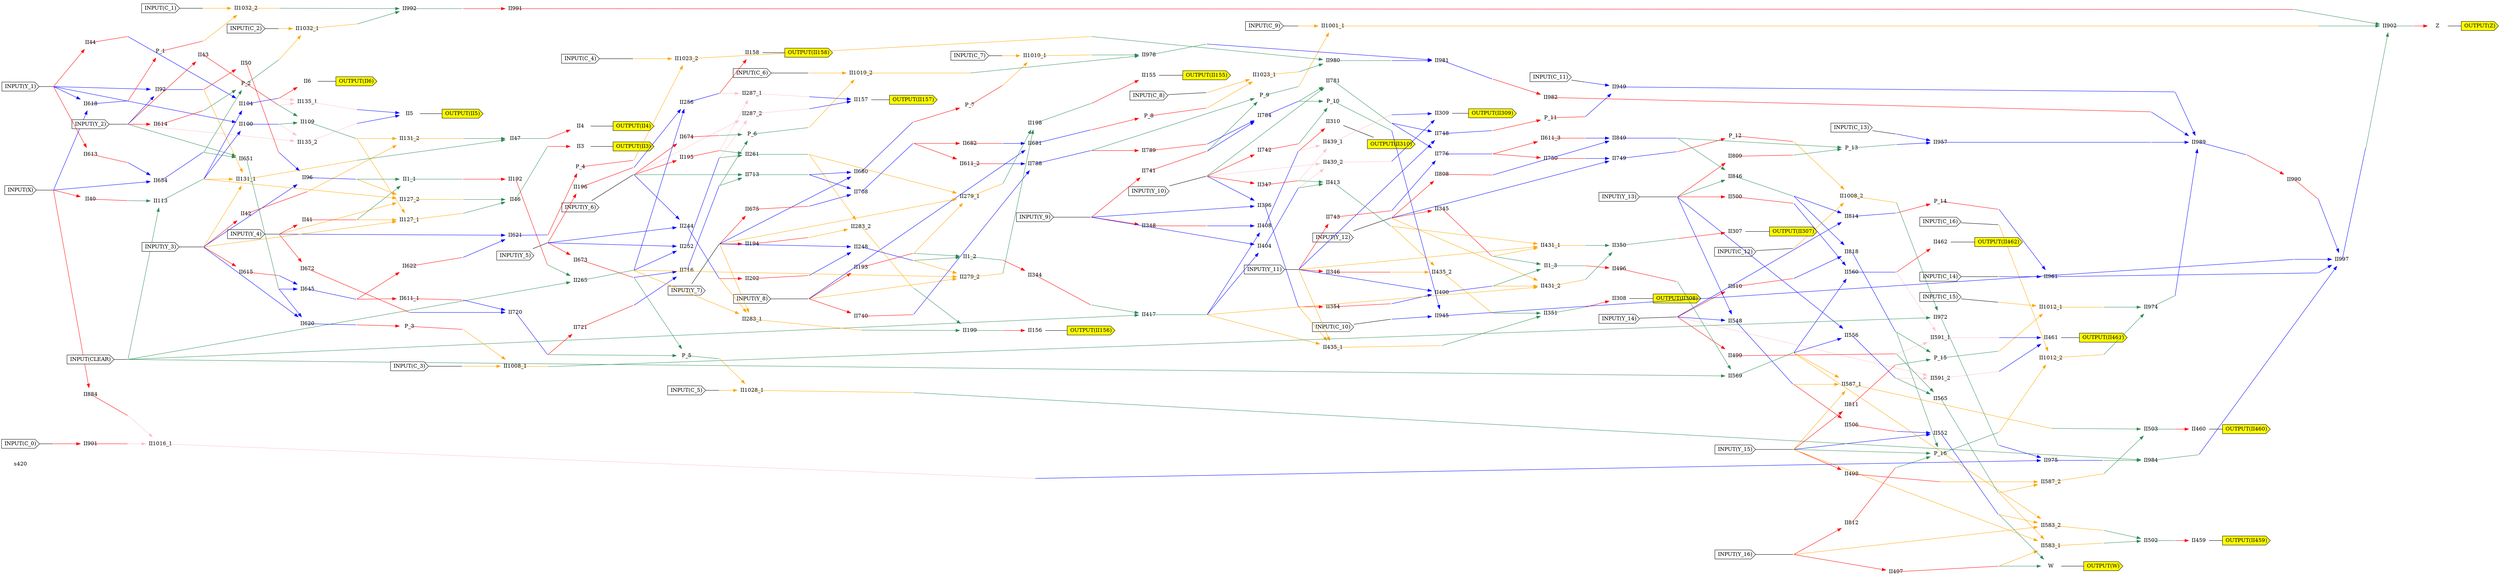 digraph a
{
	//35 Inputs
	//18 Outputs
	//196 Gates
	overlap = false;
	rankdir = LR;
	splines = false;
	"s420" [color = invis]
	X [label = "INPUT(X)" shape = cds style = filled fillcolor = white]
	OX [label = "", fixedsize="false", width=0, height=0, shape=none]
	X -> OX [arrowhead=none]
	CLEAR [label = "INPUT(CLEAR)" shape = cds style = filled fillcolor = white]
	OCLEAR [label = "", fixedsize="false", width=0, height=0, shape=none]
	CLEAR -> OCLEAR [arrowhead=none]
	C_16 [label = "INPUT(C_16)" shape = cds style = filled fillcolor = white]
	OC_16 [label = "", fixedsize="false", width=0, height=0, shape=none]
	C_16 -> OC_16 [arrowhead=none]
	C_15 [label = "INPUT(C_15)" shape = cds style = filled fillcolor = white]
	OC_15 [label = "", fixedsize="false", width=0, height=0, shape=none]
	C_15 -> OC_15 [arrowhead=none]
	C_14 [label = "INPUT(C_14)" shape = cds style = filled fillcolor = white]
	OC_14 [label = "", fixedsize="false", width=0, height=0, shape=none]
	C_14 -> OC_14 [arrowhead=none]
	C_13 [label = "INPUT(C_13)" shape = cds style = filled fillcolor = white]
	OC_13 [label = "", fixedsize="false", width=0, height=0, shape=none]
	C_13 -> OC_13 [arrowhead=none]
	C_12 [label = "INPUT(C_12)" shape = cds style = filled fillcolor = white]
	OC_12 [label = "", fixedsize="false", width=0, height=0, shape=none]
	C_12 -> OC_12 [arrowhead=none]
	C_11 [label = "INPUT(C_11)" shape = cds style = filled fillcolor = white]
	OC_11 [label = "", fixedsize="false", width=0, height=0, shape=none]
	C_11 -> OC_11 [arrowhead=none]
	C_10 [label = "INPUT(C_10)" shape = cds style = filled fillcolor = white]
	OC_10 [label = "", fixedsize="false", width=0, height=0, shape=none]
	C_10 -> OC_10 [arrowhead=none]
	C_9 [label = "INPUT(C_9)" shape = cds style = filled fillcolor = white]
	OC_9 [label = "", fixedsize="false", width=0, height=0, shape=none]
	C_9 -> OC_9 [arrowhead=none]
	C_8 [label = "INPUT(C_8)" shape = cds style = filled fillcolor = white]
	OC_8 [label = "", fixedsize="false", width=0, height=0, shape=none]
	C_8 -> OC_8 [arrowhead=none]
	C_7 [label = "INPUT(C_7)" shape = cds style = filled fillcolor = white]
	OC_7 [label = "", fixedsize="false", width=0, height=0, shape=none]
	C_7 -> OC_7 [arrowhead=none]
	C_6 [label = "INPUT(C_6)" shape = cds style = filled fillcolor = white]
	OC_6 [label = "", fixedsize="false", width=0, height=0, shape=none]
	C_6 -> OC_6 [arrowhead=none]
	C_5 [label = "INPUT(C_5)" shape = cds style = filled fillcolor = white]
	OC_5 [label = "", fixedsize="false", width=0, height=0, shape=none]
	C_5 -> OC_5 [arrowhead=none]
	C_4 [label = "INPUT(C_4)" shape = cds style = filled fillcolor = white]
	OC_4 [label = "", fixedsize="false", width=0, height=0, shape=none]
	C_4 -> OC_4 [arrowhead=none]
	C_3 [label = "INPUT(C_3)" shape = cds style = filled fillcolor = white]
	OC_3 [label = "", fixedsize="false", width=0, height=0, shape=none]
	C_3 -> OC_3 [arrowhead=none]
	C_2 [label = "INPUT(C_2)" shape = cds style = filled fillcolor = white]
	OC_2 [label = "", fixedsize="false", width=0, height=0, shape=none]
	C_2 -> OC_2 [arrowhead=none]
	C_1 [label = "INPUT(C_1)" shape = cds style = filled fillcolor = white]
	OC_1 [label = "", fixedsize="false", width=0, height=0, shape=none]
	C_1 -> OC_1 [arrowhead=none]
	C_0 [label = "INPUT(C_0)" shape = cds style = filled fillcolor = white]
	OC_0 [label = "", fixedsize="false", width=0, height=0, shape=none]
	C_0 -> OC_0 [arrowhead=none]
	Y_4 [label = "INPUT(Y_4)" shape = cds style = filled fillcolor = white]
	OY_4 [label = "", fixedsize="false", width=0, height=0, shape=none]
	Y_4 -> OY_4 [arrowhead=none]
	Y_3 [label = "INPUT(Y_3)" shape = cds style = filled fillcolor = white]
	OY_3 [label = "", fixedsize="false", width=0, height=0, shape=none]
	Y_3 -> OY_3 [arrowhead=none]
	Y_2 [label = "INPUT(Y_2)" shape = cds style = filled fillcolor = white]
	OY_2 [label = "", fixedsize="false", width=0, height=0, shape=none]
	Y_2 -> OY_2 [arrowhead=none]
	Y_1 [label = "INPUT(Y_1)" shape = cds style = filled fillcolor = white]
	OY_1 [label = "", fixedsize="false", width=0, height=0, shape=none]
	Y_1 -> OY_1 [arrowhead=none]
	Y_8 [label = "INPUT(Y_8)" shape = cds style = filled fillcolor = white]
	OY_8 [label = "", fixedsize="false", width=0, height=0, shape=none]
	Y_8 -> OY_8 [arrowhead=none]
	Y_7 [label = "INPUT(Y_7)" shape = cds style = filled fillcolor = white]
	OY_7 [label = "", fixedsize="false", width=0, height=0, shape=none]
	Y_7 -> OY_7 [arrowhead=none]
	Y_6 [label = "INPUT(Y_6)" shape = cds style = filled fillcolor = white]
	OY_6 [label = "", fixedsize="false", width=0, height=0, shape=none]
	Y_6 -> OY_6 [arrowhead=none]
	Y_5 [label = "INPUT(Y_5)" shape = cds style = filled fillcolor = white]
	OY_5 [label = "", fixedsize="false", width=0, height=0, shape=none]
	Y_5 -> OY_5 [arrowhead=none]
	Y_12 [label = "INPUT(Y_12)" shape = cds style = filled fillcolor = white]
	OY_12 [label = "", fixedsize="false", width=0, height=0, shape=none]
	Y_12 -> OY_12 [arrowhead=none]
	Y_11 [label = "INPUT(Y_11)" shape = cds style = filled fillcolor = white]
	OY_11 [label = "", fixedsize="false", width=0, height=0, shape=none]
	Y_11 -> OY_11 [arrowhead=none]
	Y_10 [label = "INPUT(Y_10)" shape = cds style = filled fillcolor = white]
	OY_10 [label = "", fixedsize="false", width=0, height=0, shape=none]
	Y_10 -> OY_10 [arrowhead=none]
	Y_9 [label = "INPUT(Y_9)" shape = cds style = filled fillcolor = white]
	OY_9 [label = "", fixedsize="false", width=0, height=0, shape=none]
	Y_9 -> OY_9 [arrowhead=none]
	Y_16 [label = "INPUT(Y_16)" shape = cds style = filled fillcolor = white]
	OY_16 [label = "", fixedsize="false", width=0, height=0, shape=none]
	Y_16 -> OY_16 [arrowhead=none]
	Y_15 [label = "INPUT(Y_15)" shape = cds style = filled fillcolor = white]
	OY_15 [label = "", fixedsize="false", width=0, height=0, shape=none]
	Y_15 -> OY_15 [arrowhead=none]
	Y_14 [label = "INPUT(Y_14)" shape = cds style = filled fillcolor = white]
	OY_14 [label = "", fixedsize="false", width=0, height=0, shape=none]
	Y_14 -> OY_14 [arrowhead=none]
	Y_13 [label = "INPUT(Y_13)" shape = cds style = filled fillcolor = white]
	OY_13 [label = "", fixedsize="false", width=0, height=0, shape=none]
	Y_13 -> OY_13 [arrowhead=none]
	OII6 [label = "OUTPUT(II6)" shape = cds style = filled fillcolor = yellow]
	OII3 [label = "OUTPUT(II3)" shape = cds style = filled fillcolor = yellow]
	OII4 [label = "OUTPUT(II4)" shape = cds style = filled fillcolor = yellow]
	OII158 [label = "OUTPUT(II158)" shape = cds style = filled fillcolor = yellow]
	OII155 [label = "OUTPUT(II155)" shape = cds style = filled fillcolor = yellow]
	OII156 [label = "OUTPUT(II156)" shape = cds style = filled fillcolor = yellow]
	OII310 [label = "OUTPUT(II310)" shape = cds style = filled fillcolor = yellow]
	OII307 [label = "OUTPUT(II307)" shape = cds style = filled fillcolor = yellow]
	OII308 [label = "OUTPUT(II308)" shape = cds style = filled fillcolor = yellow]
	OII462 [label = "OUTPUT(II462)" shape = cds style = filled fillcolor = yellow]
	OII459 [label = "OUTPUT(II459)" shape = cds style = filled fillcolor = yellow]
	OII460 [label = "OUTPUT(II460)" shape = cds style = filled fillcolor = yellow]
	OZ [label = "OUTPUT(Z)" shape = cds style = filled fillcolor = yellow]
	OII5 [label = "OUTPUT(II5)" shape = cds style = filled fillcolor = yellow]
	OII157 [label = "OUTPUT(II157)" shape = cds style = filled fillcolor = yellow]
	OII309 [label = "OUTPUT(II309)" shape = cds style = filled fillcolor = yellow]
	OII461 [label = "OUTPUT(II461)" shape = cds style = filled fillcolor = yellow]
	OW [label = "OUTPUT(W)" shape = cds style = filled fillcolor = yellow]
	II6 [label = "II6" shape = none fillcolor = red image="NOT.png"];
	II6 -> OII6 [arrowhead=none color = black]
	OII104 -> II6 [color = red];
	II50 [label = "II50" shape = none fillcolor = red image="NOT.png"];
	OII50 [label = "", fixedsize="false", width=0, height=0, shape=none]
	II50 -> OII50 [arrowhead=none color = red tailclip=false]
	OII92 -> II50 [color = red];
	II40 [label = "II40" shape = none fillcolor = red image="NOT.png"];
	OII40 [label = "", fixedsize="false", width=0, height=0, shape=none]
	II40 -> OII40 [arrowhead=none color = red tailclip=false]
	OX -> II40 [color = red];
	II41 [label = "II41" shape = none fillcolor = red image="NOT.png"];
	OII41 [label = "", fixedsize="false", width=0, height=0, shape=none]
	II41 -> OII41 [arrowhead=none color = red tailclip=false]
	OY_4 -> II41 [color = red];
	II42 [label = "II42" shape = none fillcolor = red image="NOT.png"];
	OII42 [label = "", fixedsize="false", width=0, height=0, shape=none]
	II42 -> OII42 [arrowhead=none color = red tailclip=false]
	OY_3 -> II42 [color = red];
	II43 [label = "II43" shape = none fillcolor = red image="NOT.png"];
	OII43 [label = "", fixedsize="false", width=0, height=0, shape=none]
	II43 -> OII43 [arrowhead=none color = red tailclip=false]
	OY_2 -> II43 [color = red];
	II44 [label = "II44" shape = none fillcolor = red image="NOT.png"];
	OII44 [label = "", fixedsize="false", width=0, height=0, shape=none]
	II44 -> OII44 [arrowhead=none color = red tailclip=false]
	OY_1 -> II44 [color = red];
	II3 [label = "II3" shape = none fillcolor = red image="NOT.png"];
	II3 -> OII3 [arrowhead=none color = black]
	OII46 -> II3 [color = red];
	II4 [label = "II4" shape = none fillcolor = red image="NOT.png"];
	II4 -> OII4 [arrowhead=none color = black]
	OII47 -> II4 [color = red];
	II158 [label = "II158" shape = none fillcolor = red image="NOT.png"];
	II158 -> OII158 [arrowhead=none color = black]
	OII256 -> II158 [color = red];
	II202 [label = "II202" shape = none fillcolor = red image="NOT.png"];
	OII202 [label = "", fixedsize="false", width=0, height=0, shape=none]
	II202 -> OII202 [arrowhead=none color = red tailclip=false]
	OII244 -> II202 [color = red];
	II192 [label = "II192" shape = none fillcolor = red image="NOT.png"];
	OII192 [label = "", fixedsize="false", width=0, height=0, shape=none]
	II192 -> OII192 [arrowhead=none color = red tailclip=false]
	OII1_1 -> II192 [color = red];
	II193 [label = "II193" shape = none fillcolor = red image="NOT.png"];
	OII193 [label = "", fixedsize="false", width=0, height=0, shape=none]
	II193 -> OII193 [arrowhead=none color = red tailclip=false]
	OY_8 -> II193 [color = red];
	II194 [label = "II194" shape = none fillcolor = red image="NOT.png"];
	OII194 [label = "", fixedsize="false", width=0, height=0, shape=none]
	II194 -> OII194 [arrowhead=none color = red tailclip=false]
	OY_7 -> II194 [color = red];
	II195 [label = "II195" shape = none fillcolor = red image="NOT.png"];
	OII195 [label = "", fixedsize="false", width=0, height=0, shape=none]
	II195 -> OII195 [arrowhead=none color = red tailclip=false]
	OY_6 -> II195 [color = red];
	II196 [label = "II196" shape = none fillcolor = red image="NOT.png"];
	OII196 [label = "", fixedsize="false", width=0, height=0, shape=none]
	II196 -> OII196 [arrowhead=none color = red tailclip=false]
	OY_5 -> II196 [color = red];
	II155 [label = "II155" shape = none fillcolor = red image="NOT.png"];
	II155 -> OII155 [arrowhead=none color = black]
	OII198 -> II155 [color = red];
	II156 [label = "II156" shape = none fillcolor = red image="NOT.png"];
	II156 -> OII156 [arrowhead=none color = black]
	OII199 -> II156 [color = red];
	II310 [label = "II310" shape = none fillcolor = red image="NOT.png"];
	II310 -> OII310 [arrowhead=none color = black]
	OII408 -> II310 [color = red];
	II354 [label = "II354" shape = none fillcolor = red image="NOT.png"];
	OII354 [label = "", fixedsize="false", width=0, height=0, shape=none]
	II354 -> OII354 [arrowhead=none color = red tailclip=false]
	OII396 -> II354 [color = red];
	II344 [label = "II344" shape = none fillcolor = red image="NOT.png"];
	OII344 [label = "", fixedsize="false", width=0, height=0, shape=none]
	II344 -> OII344 [arrowhead=none color = red tailclip=false]
	OII1_2 -> II344 [color = red];
	II345 [label = "II345" shape = none fillcolor = red image="NOT.png"];
	OII345 [label = "", fixedsize="false", width=0, height=0, shape=none]
	II345 -> OII345 [arrowhead=none color = red tailclip=false]
	OY_12 -> II345 [color = red];
	II346 [label = "II346" shape = none fillcolor = red image="NOT.png"];
	OII346 [label = "", fixedsize="false", width=0, height=0, shape=none]
	II346 -> OII346 [arrowhead=none color = red tailclip=false]
	OY_11 -> II346 [color = red];
	II347 [label = "II347" shape = none fillcolor = red image="NOT.png"];
	OII347 [label = "", fixedsize="false", width=0, height=0, shape=none]
	II347 -> OII347 [arrowhead=none color = red tailclip=false]
	OY_10 -> II347 [color = red];
	II348 [label = "II348" shape = none fillcolor = red image="NOT.png"];
	OII348 [label = "", fixedsize="false", width=0, height=0, shape=none]
	II348 -> OII348 [arrowhead=none color = red tailclip=false]
	OY_9 -> II348 [color = red];
	II307 [label = "II307" shape = none fillcolor = red image="NOT.png"];
	II307 -> OII307 [arrowhead=none color = black]
	OII350 -> II307 [color = red];
	II308 [label = "II308" shape = none fillcolor = red image="NOT.png"];
	II308 -> OII308 [arrowhead=none color = black]
	OII351 -> II308 [color = red];
	II462 [label = "II462" shape = none fillcolor = red image="NOT.png"];
	II462 -> OII462 [arrowhead=none color = black]
	OII560 -> II462 [color = red];
	II506 [label = "II506" shape = none fillcolor = red image="NOT.png"];
	OII506 [label = "", fixedsize="false", width=0, height=0, shape=none]
	II506 -> OII506 [arrowhead=none color = red tailclip=false]
	OII548 -> II506 [color = red];
	II496 [label = "II496" shape = none fillcolor = red image="NOT.png"];
	OII496 [label = "", fixedsize="false", width=0, height=0, shape=none]
	II496 -> OII496 [arrowhead=none color = red tailclip=false]
	OII1_3 -> II496 [color = red];
	II497 [label = "II497" shape = none fillcolor = red image="NOT.png"];
	OII497 [label = "", fixedsize="false", width=0, height=0, shape=none]
	II497 -> OII497 [arrowhead=none color = red tailclip=false]
	OY_16 -> II497 [color = red];
	II498 [label = "II498" shape = none fillcolor = red image="NOT.png"];
	OII498 [label = "", fixedsize="false", width=0, height=0, shape=none]
	II498 -> OII498 [arrowhead=none color = red tailclip=false]
	OY_15 -> II498 [color = red];
	II499 [label = "II499" shape = none fillcolor = red image="NOT.png"];
	OII499 [label = "", fixedsize="false", width=0, height=0, shape=none]
	II499 -> OII499 [arrowhead=none color = red tailclip=false]
	OY_14 -> II499 [color = red];
	II500 [label = "II500" shape = none fillcolor = red image="NOT.png"];
	OII500 [label = "", fixedsize="false", width=0, height=0, shape=none]
	II500 -> OII500 [arrowhead=none color = red tailclip=false]
	OY_13 -> II500 [color = red];
	II459 [label = "II459" shape = none fillcolor = red image="NOT.png"];
	II459 -> OII459 [arrowhead=none color = black]
	OII502 -> II459 [color = red];
	II460 [label = "II460" shape = none fillcolor = red image="NOT.png"];
	II460 -> OII460 [arrowhead=none color = black]
	OII503 -> II460 [color = red];
	II611_1 [label = "II611_1" shape = none fillcolor = red image="NOT.png"];
	OII611_1 [label = "", fixedsize="false", width=0, height=0, shape=none]
	II611_1 -> OII611_1 [arrowhead=none color = red tailclip=false]
	OII645 -> II611_1 [color = red];
	II622 [label = "II622" shape = none fillcolor = red image="NOT.png"];
	OII622 [label = "", fixedsize="false", width=0, height=0, shape=none]
	II622 -> OII622 [arrowhead=none color = red tailclip=false]
	OII645 -> II622 [color = red];
	II613 [label = "II613" shape = none fillcolor = red image="NOT.png"];
	OII613 [label = "", fixedsize="false", width=0, height=0, shape=none]
	II613 -> OII613 [arrowhead=none color = red tailclip=false]
	OY_1 -> II613 [color = red];
	II614 [label = "II614" shape = none fillcolor = red image="NOT.png"];
	OII614 [label = "", fixedsize="false", width=0, height=0, shape=none]
	II614 -> OII614 [arrowhead=none color = red tailclip=false]
	OY_2 -> II614 [color = red];
	II615 [label = "II615" shape = none fillcolor = red image="NOT.png"];
	OII615 [label = "", fixedsize="false", width=0, height=0, shape=none]
	II615 -> OII615 [arrowhead=none color = red tailclip=false]
	OY_3 -> II615 [color = red];
	P_1 [label = "P_1" shape = none fillcolor = red image="NOT.png"];
	OP_1 [label = "", fixedsize="false", width=0, height=0, shape=none]
	P_1 -> OP_1 [arrowhead=none color = red tailclip=false]
	OII618 -> P_1 [color = red];
	P_3 [label = "P_3" shape = none fillcolor = red image="NOT.png"];
	OP_3 [label = "", fixedsize="false", width=0, height=0, shape=none]
	P_3 -> OP_3 [arrowhead=none color = red tailclip=false]
	OII620 -> P_3 [color = red];
	P_4 [label = "P_4" shape = none fillcolor = red image="NOT.png"];
	OP_4 [label = "", fixedsize="false", width=0, height=0, shape=none]
	P_4 -> OP_4 [arrowhead=none color = red tailclip=false]
	OII621 -> P_4 [color = red];
	II611_2 [label = "II611_2" shape = none fillcolor = red image="NOT.png"];
	OII611_2 [label = "", fixedsize="false", width=0, height=0, shape=none]
	II611_2 -> OII611_2 [arrowhead=none color = red tailclip=false]
	OII708 -> II611_2 [color = red];
	II682 [label = "II682" shape = none fillcolor = red image="NOT.png"];
	OII682 [label = "", fixedsize="false", width=0, height=0, shape=none]
	II682 -> OII682 [arrowhead=none color = red tailclip=false]
	OII708 -> II682 [color = red];
	II672 [label = "II672" shape = none fillcolor = red image="NOT.png"];
	OII672 [label = "", fixedsize="false", width=0, height=0, shape=none]
	II672 -> OII672 [arrowhead=none color = red tailclip=false]
	OY_4 -> II672 [color = red];
	II673 [label = "II673" shape = none fillcolor = red image="NOT.png"];
	OII673 [label = "", fixedsize="false", width=0, height=0, shape=none]
	II673 -> OII673 [arrowhead=none color = red tailclip=false]
	OY_5 -> II673 [color = red];
	II674 [label = "II674" shape = none fillcolor = red image="NOT.png"];
	OII674 [label = "", fixedsize="false", width=0, height=0, shape=none]
	II674 -> OII674 [arrowhead=none color = red tailclip=false]
	OY_6 -> II674 [color = red];
	II675 [label = "II675" shape = none fillcolor = red image="NOT.png"];
	OII675 [label = "", fixedsize="false", width=0, height=0, shape=none]
	II675 -> OII675 [arrowhead=none color = red tailclip=false]
	OY_7 -> II675 [color = red];
	P_7 [label = "P_7" shape = none fillcolor = red image="NOT.png"];
	OP_7 [label = "", fixedsize="false", width=0, height=0, shape=none]
	P_7 -> OP_7 [arrowhead=none color = red tailclip=false]
	OII680 -> P_7 [color = red];
	P_8 [label = "P_8" shape = none fillcolor = red image="NOT.png"];
	OP_8 [label = "", fixedsize="false", width=0, height=0, shape=none]
	P_8 -> OP_8 [arrowhead=none color = red tailclip=false]
	OII681 -> P_8 [color = red];
	II721 [label = "II721" shape = none fillcolor = red image="NOT.png"];
	OII721 [label = "", fixedsize="false", width=0, height=0, shape=none]
	II721 -> OII721 [arrowhead=none color = red tailclip=false]
	OII720 -> II721 [color = red];
	II611_3 [label = "II611_3" shape = none fillcolor = red image="NOT.png"];
	OII611_3 [label = "", fixedsize="false", width=0, height=0, shape=none]
	II611_3 -> OII611_3 [arrowhead=none color = red tailclip=false]
	OII776 -> II611_3 [color = red];
	II750 [label = "II750" shape = none fillcolor = red image="NOT.png"];
	OII750 [label = "", fixedsize="false", width=0, height=0, shape=none]
	II750 -> OII750 [arrowhead=none color = red tailclip=false]
	OII776 -> II750 [color = red];
	II740 [label = "II740" shape = none fillcolor = red image="NOT.png"];
	OII740 [label = "", fixedsize="false", width=0, height=0, shape=none]
	II740 -> OII740 [arrowhead=none color = red tailclip=false]
	OY_8 -> II740 [color = red];
	II741 [label = "II741" shape = none fillcolor = red image="NOT.png"];
	OII741 [label = "", fixedsize="false", width=0, height=0, shape=none]
	II741 -> OII741 [arrowhead=none color = red tailclip=false]
	OY_9 -> II741 [color = red];
	II742 [label = "II742" shape = none fillcolor = red image="NOT.png"];
	OII742 [label = "", fixedsize="false", width=0, height=0, shape=none]
	II742 -> OII742 [arrowhead=none color = red tailclip=false]
	OY_10 -> II742 [color = red];
	II743 [label = "II743" shape = none fillcolor = red image="NOT.png"];
	OII743 [label = "", fixedsize="false", width=0, height=0, shape=none]
	II743 -> OII743 [arrowhead=none color = red tailclip=false]
	OY_11 -> II743 [color = red];
	P_11 [label = "P_11" shape = none fillcolor = red image="NOT.png"];
	OP_11 [label = "", fixedsize="false", width=0, height=0, shape=none]
	P_11 -> OP_11 [arrowhead=none color = red tailclip=false]
	OII748 -> P_11 [color = red];
	P_12 [label = "P_12" shape = none fillcolor = red image="NOT.png"];
	OP_12 [label = "", fixedsize="false", width=0, height=0, shape=none]
	P_12 -> OP_12 [arrowhead=none color = red tailclip=false]
	OII749 -> P_12 [color = red];
	II789 [label = "II789" shape = none fillcolor = red image="NOT.png"];
	OII789 [label = "", fixedsize="false", width=0, height=0, shape=none]
	II789 -> OII789 [arrowhead=none color = red tailclip=false]
	OII788 -> II789 [color = red];
	II808 [label = "II808" shape = none fillcolor = red image="NOT.png"];
	OII808 [label = "", fixedsize="false", width=0, height=0, shape=none]
	II808 -> OII808 [arrowhead=none color = red tailclip=false]
	OY_12 -> II808 [color = red];
	II809 [label = "II809" shape = none fillcolor = red image="NOT.png"];
	OII809 [label = "", fixedsize="false", width=0, height=0, shape=none]
	II809 -> OII809 [arrowhead=none color = red tailclip=false]
	OY_13 -> II809 [color = red];
	II810 [label = "II810" shape = none fillcolor = red image="NOT.png"];
	OII810 [label = "", fixedsize="false", width=0, height=0, shape=none]
	II810 -> OII810 [arrowhead=none color = red tailclip=false]
	OY_14 -> II810 [color = red];
	II811 [label = "II811" shape = none fillcolor = red image="NOT.png"];
	OII811 [label = "", fixedsize="false", width=0, height=0, shape=none]
	II811 -> OII811 [arrowhead=none color = red tailclip=false]
	OY_15 -> II811 [color = red];
	II812 [label = "II812" shape = none fillcolor = red image="NOT.png"];
	OII812 [label = "", fixedsize="false", width=0, height=0, shape=none]
	II812 -> OII812 [arrowhead=none color = red tailclip=false]
	OY_16 -> II812 [color = red];
	P_14 [label = "P_14" shape = none fillcolor = red image="NOT.png"];
	OP_14 [label = "", fixedsize="false", width=0, height=0, shape=none]
	P_14 -> OP_14 [arrowhead=none color = red tailclip=false]
	OII814 -> P_14 [color = red];
	II884 [label = "II884" shape = none fillcolor = red image="NOT.png"];
	OII884 [label = "", fixedsize="false", width=0, height=0, shape=none]
	II884 -> OII884 [arrowhead=none color = red tailclip=false]
	OX -> II884 [color = red];
	II901 [label = "II901" shape = none fillcolor = red image="NOT.png"];
	OII901 [label = "", fixedsize="false", width=0, height=0, shape=none]
	II901 -> OII901 [arrowhead=none color = red tailclip=false]
	OC_0 -> II901 [color = red];
	Z [label = "Z" shape = none fillcolor = red image="NOT.png"];
	Z -> OZ [arrowhead=none color = black]
	OII902 -> Z [color = red];
	II982 [label = "II982" shape = none fillcolor = red image="NOT.png"];
	OII982 [label = "", fixedsize="false", width=0, height=0, shape=none]
	II982 -> OII982 [arrowhead=none color = red tailclip=false]
	OII981 -> II982 [color = red];
	II990 [label = "II990" shape = none fillcolor = red image="NOT.png"];
	OII990 [label = "", fixedsize="false", width=0, height=0, shape=none]
	II990 -> OII990 [arrowhead=none color = red tailclip=false]
	OII989 -> II990 [color = red];
	II991 [label = "II991" shape = none fillcolor = red image="NOT.png"];
	OII991 [label = "", fixedsize="false", width=0, height=0, shape=none]
	II991 -> OII991 [arrowhead=none color = red tailclip=false]
	OII992 -> II991 [color = red];
	II127_1 [label = "II127_1" shape = none fillcolor = orange image="AND.png"];
	OII127_1 [label = "", fixedsize="false", width=0, height=0, shape=none]
	II127_1 -> OII127_1 [arrowhead=none color = orange tailclip=false]
	OII41 -> II127_1 [color = orange];
	OY_3 -> II127_1 [color = orange];
	OII109 -> II127_1 [color = orange];
	II127_2 [label = "II127_2" shape = none fillcolor = orange image="AND.png"];
	OII127_2 [label = "", fixedsize="false", width=0, height=0, shape=none]
	II127_2 -> OII127_2 [arrowhead=none color = orange tailclip=false]
	OII96 -> II127_2 [color = orange];
	OII113 -> II127_2 [color = orange];
	OY_4 -> II127_2 [color = orange];
	II131_1 [label = "II131_1" shape = none fillcolor = orange image="AND.png"];
	OII131_1 [label = "", fixedsize="false", width=0, height=0, shape=none]
	II131_1 -> OII131_1 [arrowhead=none color = orange tailclip=false]
	OII113 -> II131_1 [color = orange];
	OII92 -> II131_1 [color = orange];
	OY_3 -> II131_1 [color = orange];
	II131_2 [label = "II131_2" shape = none fillcolor = orange image="AND.png"];
	OII131_2 [label = "", fixedsize="false", width=0, height=0, shape=none]
	II131_2 -> OII131_2 [arrowhead=none color = orange tailclip=false]
	OII42 -> II131_2 [color = orange];
	OII109 -> II131_2 [color = orange];
	II279_1 [label = "II279_1" shape = none fillcolor = orange image="AND.png"];
	OII279_1 [label = "", fixedsize="false", width=0, height=0, shape=none]
	II279_1 -> OII279_1 [arrowhead=none color = orange tailclip=false]
	OII193 -> II279_1 [color = orange];
	OY_7 -> II279_1 [color = orange];
	OII261 -> II279_1 [color = orange];
	II279_2 [label = "II279_2" shape = none fillcolor = orange image="AND.png"];
	OII279_2 [label = "", fixedsize="false", width=0, height=0, shape=none]
	II279_2 -> OII279_2 [arrowhead=none color = orange tailclip=false]
	OII248 -> II279_2 [color = orange];
	OII265 -> II279_2 [color = orange];
	OY_8 -> II279_2 [color = orange];
	II283_1 [label = "II283_1" shape = none fillcolor = orange image="AND.png"];
	OII283_1 [label = "", fixedsize="false", width=0, height=0, shape=none]
	II283_1 -> OII283_1 [arrowhead=none color = orange tailclip=false]
	OII265 -> II283_1 [color = orange];
	OII244 -> II283_1 [color = orange];
	OY_7 -> II283_1 [color = orange];
	II283_2 [label = "II283_2" shape = none fillcolor = orange image="AND.png"];
	OII283_2 [label = "", fixedsize="false", width=0, height=0, shape=none]
	II283_2 -> OII283_2 [arrowhead=none color = orange tailclip=false]
	OII194 -> II283_2 [color = orange];
	OII261 -> II283_2 [color = orange];
	II431_1 [label = "II431_1" shape = none fillcolor = orange image="AND.png"];
	OII431_1 [label = "", fixedsize="false", width=0, height=0, shape=none]
	II431_1 -> OII431_1 [arrowhead=none color = orange tailclip=false]
	OII345 -> II431_1 [color = orange];
	OY_11 -> II431_1 [color = orange];
	OII413 -> II431_1 [color = orange];
	II431_2 [label = "II431_2" shape = none fillcolor = orange image="AND.png"];
	OII431_2 [label = "", fixedsize="false", width=0, height=0, shape=none]
	II431_2 -> OII431_2 [arrowhead=none color = orange tailclip=false]
	OII400 -> II431_2 [color = orange];
	OII417 -> II431_2 [color = orange];
	OY_12 -> II431_2 [color = orange];
	II435_1 [label = "II435_1" shape = none fillcolor = orange image="AND.png"];
	OII435_1 [label = "", fixedsize="false", width=0, height=0, shape=none]
	II435_1 -> OII435_1 [arrowhead=none color = orange tailclip=false]
	OII417 -> II435_1 [color = orange];
	OII396 -> II435_1 [color = orange];
	OY_11 -> II435_1 [color = orange];
	II435_2 [label = "II435_2" shape = none fillcolor = orange image="AND.png"];
	OII435_2 [label = "", fixedsize="false", width=0, height=0, shape=none]
	II435_2 -> OII435_2 [arrowhead=none color = orange tailclip=false]
	OII346 -> II435_2 [color = orange];
	OII413 -> II435_2 [color = orange];
	II583_1 [label = "II583_1" shape = none fillcolor = orange image="AND.png"];
	OII583_1 [label = "", fixedsize="false", width=0, height=0, shape=none]
	II583_1 -> OII583_1 [arrowhead=none color = orange tailclip=false]
	OII497 -> II583_1 [color = orange];
	OY_15 -> II583_1 [color = orange];
	OII565 -> II583_1 [color = orange];
	II583_2 [label = "II583_2" shape = none fillcolor = orange image="AND.png"];
	OII583_2 [label = "", fixedsize="false", width=0, height=0, shape=none]
	II583_2 -> OII583_2 [arrowhead=none color = orange tailclip=false]
	OII552 -> II583_2 [color = orange];
	OII569 -> II583_2 [color = orange];
	OY_16 -> II583_2 [color = orange];
	II587_1 [label = "II587_1" shape = none fillcolor = orange image="AND.png"];
	OII587_1 [label = "", fixedsize="false", width=0, height=0, shape=none]
	II587_1 -> OII587_1 [arrowhead=none color = orange tailclip=false]
	OII569 -> II587_1 [color = orange];
	OII548 -> II587_1 [color = orange];
	OY_15 -> II587_1 [color = orange];
	II587_2 [label = "II587_2" shape = none fillcolor = orange image="AND.png"];
	OII587_2 [label = "", fixedsize="false", width=0, height=0, shape=none]
	II587_2 -> OII587_2 [arrowhead=none color = orange tailclip=false]
	OII498 -> II587_2 [color = orange];
	OII565 -> II587_2 [color = orange];
	II1001_1 [label = "II1001_1" shape = none fillcolor = orange image="AND.png"];
	OII1001_1 [label = "", fixedsize="false", width=0, height=0, shape=none]
	II1001_1 -> OII1001_1 [arrowhead=none color = orange tailclip=false]
	OP_9 -> II1001_1 [color = orange];
	OC_9 -> II1001_1 [color = orange];
	II1008_1 [label = "II1008_1" shape = none fillcolor = orange image="AND.png"];
	OII1008_1 [label = "", fixedsize="false", width=0, height=0, shape=none]
	II1008_1 -> OII1008_1 [arrowhead=none color = orange tailclip=false]
	OP_3 -> II1008_1 [color = orange];
	OC_3 -> II1008_1 [color = orange];
	II1008_2 [label = "II1008_2" shape = none fillcolor = orange image="AND.png"];
	OII1008_2 [label = "", fixedsize="false", width=0, height=0, shape=none]
	II1008_2 -> OII1008_2 [arrowhead=none color = orange tailclip=false]
	OP_12 -> II1008_2 [color = orange];
	OC_12 -> II1008_2 [color = orange];
	II1012_1 [label = "II1012_1" shape = none fillcolor = orange image="AND.png"];
	OII1012_1 [label = "", fixedsize="false", width=0, height=0, shape=none]
	II1012_1 -> OII1012_1 [arrowhead=none color = orange tailclip=false]
	OP_15 -> II1012_1 [color = orange];
	OC_15 -> II1012_1 [color = orange];
	II1012_2 [label = "II1012_2" shape = none fillcolor = orange image="AND.png"];
	OII1012_2 [label = "", fixedsize="false", width=0, height=0, shape=none]
	II1012_2 -> OII1012_2 [arrowhead=none color = orange tailclip=false]
	OP_16 -> II1012_2 [color = orange];
	OC_16 -> II1012_2 [color = orange];
	II1019_1 [label = "II1019_1" shape = none fillcolor = orange image="AND.png"];
	OII1019_1 [label = "", fixedsize="false", width=0, height=0, shape=none]
	II1019_1 -> OII1019_1 [arrowhead=none color = orange tailclip=false]
	OP_7 -> II1019_1 [color = orange];
	OC_7 -> II1019_1 [color = orange];
	II1019_2 [label = "II1019_2" shape = none fillcolor = orange image="AND.png"];
	OII1019_2 [label = "", fixedsize="false", width=0, height=0, shape=none]
	II1019_2 -> OII1019_2 [arrowhead=none color = orange tailclip=false]
	OP_6 -> II1019_2 [color = orange];
	OC_6 -> II1019_2 [color = orange];
	II1023_1 [label = "II1023_1" shape = none fillcolor = orange image="AND.png"];
	OII1023_1 [label = "", fixedsize="false", width=0, height=0, shape=none]
	II1023_1 -> OII1023_1 [arrowhead=none color = orange tailclip=false]
	OP_8 -> II1023_1 [color = orange];
	OC_8 -> II1023_1 [color = orange];
	II1023_2 [label = "II1023_2" shape = none fillcolor = orange image="AND.png"];
	OII1023_2 [label = "", fixedsize="false", width=0, height=0, shape=none]
	II1023_2 -> OII1023_2 [arrowhead=none color = orange tailclip=false]
	OP_4 -> II1023_2 [color = orange];
	OC_4 -> II1023_2 [color = orange];
	II1028_1 [label = "II1028_1" shape = none fillcolor = orange image="AND.png"];
	OII1028_1 [label = "", fixedsize="false", width=0, height=0, shape=none]
	II1028_1 -> OII1028_1 [arrowhead=none color = orange tailclip=false]
	OP_5 -> II1028_1 [color = orange];
	OC_5 -> II1028_1 [color = orange];
	II1032_1 [label = "II1032_1" shape = none fillcolor = orange image="AND.png"];
	OII1032_1 [label = "", fixedsize="false", width=0, height=0, shape=none]
	II1032_1 -> OII1032_1 [arrowhead=none color = orange tailclip=false]
	OP_2 -> II1032_1 [color = orange];
	OC_2 -> II1032_1 [color = orange];
	II1032_2 [label = "II1032_2" shape = none fillcolor = orange image="AND.png"];
	OII1032_2 [label = "", fixedsize="false", width=0, height=0, shape=none]
	II1032_2 -> OII1032_2 [arrowhead=none color = orange tailclip=false]
	OP_1 -> II1032_2 [color = orange];
	OC_1 -> II1032_2 [color = orange];
	II135_1 [label = "II135_1" shape = none fillcolor = pink image="OR.png"];
	OII135_1 [label = "", fixedsize="false", width=0, height=0, shape=none]
	II135_1 -> OII135_1 [arrowhead=none color = pink tailclip=false]
	OII43 -> II135_1 [color = pink];
	OII104 -> II135_1 [color = pink];
	II135_2 [label = "II135_2" shape = none fillcolor = pink image="OR.png"];
	OII135_2 [label = "", fixedsize="false", width=0, height=0, shape=none]
	II135_2 -> OII135_2 [arrowhead=none color = pink tailclip=false]
	OY_2 -> II135_2 [color = pink];
	OII100 -> II135_2 [color = pink];
	II287_1 [label = "II287_1" shape = none fillcolor = pink image="OR.png"];
	OII287_1 [label = "", fixedsize="false", width=0, height=0, shape=none]
	II287_1 -> OII287_1 [arrowhead=none color = pink tailclip=false]
	OII195 -> II287_1 [color = pink];
	OII256 -> II287_1 [color = pink];
	II287_2 [label = "II287_2" shape = none fillcolor = pink image="OR.png"];
	OII287_2 [label = "", fixedsize="false", width=0, height=0, shape=none]
	II287_2 -> OII287_2 [arrowhead=none color = pink tailclip=false]
	OY_6 -> II287_2 [color = pink];
	OII252 -> II287_2 [color = pink];
	II439_1 [label = "II439_1" shape = none fillcolor = pink image="OR.png"];
	OII439_1 [label = "", fixedsize="false", width=0, height=0, shape=none]
	II439_1 -> OII439_1 [arrowhead=none color = pink tailclip=false]
	OII347 -> II439_1 [color = pink];
	OII408 -> II439_1 [color = pink];
	II439_2 [label = "II439_2" shape = none fillcolor = pink image="OR.png"];
	OII439_2 [label = "", fixedsize="false", width=0, height=0, shape=none]
	II439_2 -> OII439_2 [arrowhead=none color = pink tailclip=false]
	OY_10 -> II439_2 [color = pink];
	OII404 -> II439_2 [color = pink];
	II591_1 [label = "II591_1" shape = none fillcolor = pink image="OR.png"];
	OII591_1 [label = "", fixedsize="false", width=0, height=0, shape=none]
	II591_1 -> OII591_1 [arrowhead=none color = pink tailclip=false]
	OII499 -> II591_1 [color = pink];
	OII560 -> II591_1 [color = pink];
	II591_2 [label = "II591_2" shape = none fillcolor = pink image="OR.png"];
	OII591_2 [label = "", fixedsize="false", width=0, height=0, shape=none]
	II591_2 -> OII591_2 [arrowhead=none color = pink tailclip=false]
	OY_14 -> II591_2 [color = pink];
	OII556 -> II591_2 [color = pink];
	II1016_1 [label = "II1016_1" shape = none fillcolor = pink image="OR.png"];
	OII1016_1 [label = "", fixedsize="false", width=0, height=0, shape=none]
	II1016_1 -> OII1016_1 [arrowhead=none color = pink tailclip=false]
	OII884 -> II1016_1 [color = pink];
	OII901 -> II1016_1 [color = pink];
	II5 [label = "II5" shape = none fillcolor = blue image="NAND.png"];
	II5 -> OII5 [arrowhead=none color = black]
	OII135_1 -> II5 [color = blue];
	OII135_2 -> II5 [color = blue];
	II92 [label = "II92" shape = none fillcolor = blue image="NAND.png"];
	OII92 [label = "", fixedsize="false", width=0, height=0, shape=none]
	II92 -> OII92 [arrowhead=none color = blue tailclip=false]
	OY_2 -> II92 [color = blue];
	OY_1 -> II92 [color = blue];
	II96 [label = "II96" shape = none fillcolor = blue image="NAND.png"];
	OII96 [label = "", fixedsize="false", width=0, height=0, shape=none]
	II96 -> OII96 [arrowhead=none color = blue tailclip=false]
	OY_3 -> II96 [color = blue];
	OII50 -> II96 [color = blue];
	II100 [label = "II100" shape = none fillcolor = blue image="NAND.png"];
	OII100 [label = "", fixedsize="false", width=0, height=0, shape=none]
	II100 -> OII100 [arrowhead=none color = blue tailclip=false]
	OY_1 -> II100 [color = blue];
	OII113 -> II100 [color = blue];
	II104 [label = "II104" shape = none fillcolor = blue image="NAND.png"];
	OII104 [label = "", fixedsize="false", width=0, height=0, shape=none]
	II104 -> OII104 [arrowhead=none color = blue tailclip=false]
	OII44 -> II104 [color = blue];
	OII113 -> II104 [color = blue];
	II157 [label = "II157" shape = none fillcolor = blue image="NAND.png"];
	II157 -> OII157 [arrowhead=none color = black]
	OII287_1 -> II157 [color = blue];
	OII287_2 -> II157 [color = blue];
	II244 [label = "II244" shape = none fillcolor = blue image="NAND.png"];
	OII244 [label = "", fixedsize="false", width=0, height=0, shape=none]
	II244 -> OII244 [arrowhead=none color = blue tailclip=false]
	OY_6 -> II244 [color = blue];
	OY_5 -> II244 [color = blue];
	II248 [label = "II248" shape = none fillcolor = blue image="NAND.png"];
	OII248 [label = "", fixedsize="false", width=0, height=0, shape=none]
	II248 -> OII248 [arrowhead=none color = blue tailclip=false]
	OY_7 -> II248 [color = blue];
	OII202 -> II248 [color = blue];
	II252 [label = "II252" shape = none fillcolor = blue image="NAND.png"];
	OII252 [label = "", fixedsize="false", width=0, height=0, shape=none]
	II252 -> OII252 [arrowhead=none color = blue tailclip=false]
	OY_5 -> II252 [color = blue];
	OII265 -> II252 [color = blue];
	II256 [label = "II256" shape = none fillcolor = blue image="NAND.png"];
	OII256 [label = "", fixedsize="false", width=0, height=0, shape=none]
	II256 -> OII256 [arrowhead=none color = blue tailclip=false]
	OII196 -> II256 [color = blue];
	OII265 -> II256 [color = blue];
	II309 [label = "II309" shape = none fillcolor = blue image="NAND.png"];
	II309 -> OII309 [arrowhead=none color = black]
	OII439_1 -> II309 [color = blue];
	OII439_2 -> II309 [color = blue];
	II396 [label = "II396" shape = none fillcolor = blue image="NAND.png"];
	OII396 [label = "", fixedsize="false", width=0, height=0, shape=none]
	II396 -> OII396 [arrowhead=none color = blue tailclip=false]
	OY_10 -> II396 [color = blue];
	OY_9 -> II396 [color = blue];
	II400 [label = "II400" shape = none fillcolor = blue image="NAND.png"];
	OII400 [label = "", fixedsize="false", width=0, height=0, shape=none]
	II400 -> OII400 [arrowhead=none color = blue tailclip=false]
	OY_11 -> II400 [color = blue];
	OII354 -> II400 [color = blue];
	II404 [label = "II404" shape = none fillcolor = blue image="NAND.png"];
	OII404 [label = "", fixedsize="false", width=0, height=0, shape=none]
	II404 -> OII404 [arrowhead=none color = blue tailclip=false]
	OY_9 -> II404 [color = blue];
	OII417 -> II404 [color = blue];
	II408 [label = "II408" shape = none fillcolor = blue image="NAND.png"];
	OII408 [label = "", fixedsize="false", width=0, height=0, shape=none]
	II408 -> OII408 [arrowhead=none color = blue tailclip=false]
	OII348 -> II408 [color = blue];
	OII417 -> II408 [color = blue];
	II461 [label = "II461" shape = none fillcolor = blue image="NAND.png"];
	II461 -> OII461 [arrowhead=none color = black]
	OII591_1 -> II461 [color = blue];
	OII591_2 -> II461 [color = blue];
	II548 [label = "II548" shape = none fillcolor = blue image="NAND.png"];
	OII548 [label = "", fixedsize="false", width=0, height=0, shape=none]
	II548 -> OII548 [arrowhead=none color = blue tailclip=false]
	OY_14 -> II548 [color = blue];
	OY_13 -> II548 [color = blue];
	II552 [label = "II552" shape = none fillcolor = blue image="NAND.png"];
	OII552 [label = "", fixedsize="false", width=0, height=0, shape=none]
	II552 -> OII552 [arrowhead=none color = blue tailclip=false]
	OY_15 -> II552 [color = blue];
	OII506 -> II552 [color = blue];
	II556 [label = "II556" shape = none fillcolor = blue image="NAND.png"];
	OII556 [label = "", fixedsize="false", width=0, height=0, shape=none]
	II556 -> OII556 [arrowhead=none color = blue tailclip=false]
	OY_13 -> II556 [color = blue];
	OII569 -> II556 [color = blue];
	II560 [label = "II560" shape = none fillcolor = blue image="NAND.png"];
	OII560 [label = "", fixedsize="false", width=0, height=0, shape=none]
	II560 -> OII560 [arrowhead=none color = blue tailclip=false]
	OII500 -> II560 [color = blue];
	OII569 -> II560 [color = blue];
	II618 [label = "II618" shape = none fillcolor = blue image="NAND.png"];
	OII618 [label = "", fixedsize="false", width=0, height=0, shape=none]
	II618 -> OII618 [arrowhead=none color = blue tailclip=false]
	OX -> II618 [color = blue];
	OY_1 -> II618 [color = blue];
	II620 [label = "II620" shape = none fillcolor = blue image="NAND.png"];
	OII620 [label = "", fixedsize="false", width=0, height=0, shape=none]
	II620 -> OII620 [arrowhead=none color = blue tailclip=false]
	OY_3 -> II620 [color = blue];
	OII651 -> II620 [color = blue];
	II621 [label = "II621" shape = none fillcolor = blue image="NAND.png"];
	OII621 [label = "", fixedsize="false", width=0, height=0, shape=none]
	II621 -> OII621 [arrowhead=none color = blue tailclip=false]
	OY_4 -> II621 [color = blue];
	OII622 -> II621 [color = blue];
	II645 [label = "II645" shape = none fillcolor = blue image="NAND.png"];
	OII645 [label = "", fixedsize="false", width=0, height=0, shape=none]
	II645 -> OII645 [arrowhead=none color = blue tailclip=false]
	OII615 -> II645 [color = blue];
	OII651 -> II645 [color = blue];
	II654 [label = "II654" shape = none fillcolor = blue image="NAND.png"];
	OII654 [label = "", fixedsize="false", width=0, height=0, shape=none]
	II654 -> OII654 [arrowhead=none color = blue tailclip=false]
	OX -> II654 [color = blue];
	OII613 -> II654 [color = blue];
	II680 [label = "II680" shape = none fillcolor = blue image="NAND.png"];
	OII680 [label = "", fixedsize="false", width=0, height=0, shape=none]
	II680 -> OII680 [arrowhead=none color = blue tailclip=false]
	OY_7 -> II680 [color = blue];
	OII713 -> II680 [color = blue];
	II681 [label = "II681" shape = none fillcolor = blue image="NAND.png"];
	OII681 [label = "", fixedsize="false", width=0, height=0, shape=none]
	II681 -> OII681 [arrowhead=none color = blue tailclip=false]
	OY_8 -> II681 [color = blue];
	OII682 -> II681 [color = blue];
	II708 [label = "II708" shape = none fillcolor = blue image="NAND.png"];
	OII708 [label = "", fixedsize="false", width=0, height=0, shape=none]
	II708 -> OII708 [arrowhead=none color = blue tailclip=false]
	OII675 -> II708 [color = blue];
	OII713 -> II708 [color = blue];
	II716 [label = "II716" shape = none fillcolor = blue image="NAND.png"];
	OII716 [label = "", fixedsize="false", width=0, height=0, shape=none]
	II716 -> OII716 [arrowhead=none color = blue tailclip=false]
	OII673 -> II716 [color = blue];
	OII721 -> II716 [color = blue];
	II720 [label = "II720" shape = none fillcolor = blue image="NAND.png"];
	OII720 [label = "", fixedsize="false", width=0, height=0, shape=none]
	II720 -> OII720 [arrowhead=none color = blue tailclip=false]
	OII611_1 -> II720 [color = blue];
	OII672 -> II720 [color = blue];
	II748 [label = "II748" shape = none fillcolor = blue image="NAND.png"];
	OII748 [label = "", fixedsize="false", width=0, height=0, shape=none]
	II748 -> OII748 [arrowhead=none color = blue tailclip=false]
	OY_11 -> II748 [color = blue];
	OII781 -> II748 [color = blue];
	II749 [label = "II749" shape = none fillcolor = blue image="NAND.png"];
	OII749 [label = "", fixedsize="false", width=0, height=0, shape=none]
	II749 -> OII749 [arrowhead=none color = blue tailclip=false]
	OY_12 -> II749 [color = blue];
	OII750 -> II749 [color = blue];
	II776 [label = "II776" shape = none fillcolor = blue image="NAND.png"];
	OII776 [label = "", fixedsize="false", width=0, height=0, shape=none]
	II776 -> OII776 [arrowhead=none color = blue tailclip=false]
	OII743 -> II776 [color = blue];
	OII781 -> II776 [color = blue];
	II784 [label = "II784" shape = none fillcolor = blue image="NAND.png"];
	OII784 [label = "", fixedsize="false", width=0, height=0, shape=none]
	II784 -> OII784 [arrowhead=none color = blue tailclip=false]
	OII741 -> II784 [color = blue];
	OII789 -> II784 [color = blue];
	II788 [label = "II788" shape = none fillcolor = blue image="NAND.png"];
	OII788 [label = "", fixedsize="false", width=0, height=0, shape=none]
	II788 -> OII788 [arrowhead=none color = blue tailclip=false]
	OII611_2 -> II788 [color = blue];
	OII740 -> II788 [color = blue];
	II814 [label = "II814" shape = none fillcolor = blue image="NAND.png"];
	OII814 [label = "", fixedsize="false", width=0, height=0, shape=none]
	II814 -> OII814 [arrowhead=none color = blue tailclip=false]
	OY_14 -> II814 [color = blue];
	OII846 -> II814 [color = blue];
	II818 [label = "II818" shape = none fillcolor = blue image="NAND.png"];
	OII818 [label = "", fixedsize="false", width=0, height=0, shape=none]
	II818 -> OII818 [arrowhead=none color = blue tailclip=false]
	OII846 -> II818 [color = blue];
	OII810 -> II818 [color = blue];
	II849 [label = "II849" shape = none fillcolor = blue image="NAND.png"];
	OII849 [label = "", fixedsize="false", width=0, height=0, shape=none]
	II849 -> OII849 [arrowhead=none color = blue tailclip=false]
	OII808 -> II849 [color = blue];
	OII611_3 -> II849 [color = blue];
	II945 [label = "II945" shape = none fillcolor = blue image="NAND.png"];
	OII945 [label = "", fixedsize="false", width=0, height=0, shape=none]
	II945 -> OII945 [arrowhead=none color = blue tailclip=false]
	OP_10 -> II945 [color = blue];
	OC_10 -> II945 [color = blue];
	II949 [label = "II949" shape = none fillcolor = blue image="NAND.png"];
	OII949 [label = "", fixedsize="false", width=0, height=0, shape=none]
	II949 -> OII949 [arrowhead=none color = blue tailclip=false]
	OP_11 -> II949 [color = blue];
	OC_11 -> II949 [color = blue];
	II957 [label = "II957" shape = none fillcolor = blue image="NAND.png"];
	OII957 [label = "", fixedsize="false", width=0, height=0, shape=none]
	II957 -> OII957 [arrowhead=none color = blue tailclip=false]
	OP_13 -> II957 [color = blue];
	OC_13 -> II957 [color = blue];
	II961 [label = "II961" shape = none fillcolor = blue image="NAND.png"];
	OII961 [label = "", fixedsize="false", width=0, height=0, shape=none]
	II961 -> OII961 [arrowhead=none color = blue tailclip=false]
	OP_14 -> II961 [color = blue];
	OC_14 -> II961 [color = blue];
	II975 [label = "II975" shape = none fillcolor = blue image="NAND.png"];
	OII975 [label = "", fixedsize="false", width=0, height=0, shape=none]
	II975 -> OII975 [arrowhead=none color = blue tailclip=false]
	OII1016_1 -> II975 [color = blue];
	OII972 -> II975 [color = blue];
	II981 [label = "II981" shape = none fillcolor = blue image="NAND.png"];
	OII981 [label = "", fixedsize="false", width=0, height=0, shape=none]
	II981 -> OII981 [arrowhead=none color = blue tailclip=false]
	OII978 -> II981 [color = blue];
	OII980 -> II981 [color = blue];
	II989 [label = "II989" shape = none fillcolor = blue image="NAND.png"];
	OII989 [label = "", fixedsize="false", width=0, height=0, shape=none]
	II989 -> OII989 [arrowhead=none color = blue tailclip=false]
	OII982 -> II989 [color = blue];
	OII949 -> II989 [color = blue];
	OII974 -> II989 [color = blue];
	OII957 -> II989 [color = blue];
	II997 [label = "II997" shape = none fillcolor = blue image="NAND.png"];
	OII997 [label = "", fixedsize="false", width=0, height=0, shape=none]
	II997 -> OII997 [arrowhead=none color = blue tailclip=false]
	OII990 -> II997 [color = blue];
	OII984 -> II997 [color = blue];
	OII945 -> II997 [color = blue];
	OII961 -> II997 [color = blue];
	II1_1 [label = "II1_1" shape = none fillcolor = seagreen image="NOR.png"];
	OII1_1 [label = "", fixedsize="false", width=0, height=0, shape=none]
	II1_1 -> OII1_1 [arrowhead=none color = seagreen tailclip=false]
	OII41 -> II1_1 [color = seagreen];
	OII96 -> II1_1 [color = seagreen];
	II46 [label = "II46" shape = none fillcolor = seagreen image="NOR.png"];
	OII46 [label = "", fixedsize="false", width=0, height=0, shape=none]
	II46 -> OII46 [arrowhead=none color = seagreen tailclip=false]
	OII127_1 -> II46 [color = seagreen];
	OII127_2 -> II46 [color = seagreen];
	II47 [label = "II47" shape = none fillcolor = seagreen image="NOR.png"];
	OII47 [label = "", fixedsize="false", width=0, height=0, shape=none]
	II47 -> OII47 [arrowhead=none color = seagreen tailclip=false]
	OII131_1 -> II47 [color = seagreen];
	OII131_2 -> II47 [color = seagreen];
	II109 [label = "II109" shape = none fillcolor = seagreen image="NOR.png"];
	OII109 [label = "", fixedsize="false", width=0, height=0, shape=none]
	II109 -> OII109 [arrowhead=none color = seagreen tailclip=false]
	OII43 -> II109 [color = seagreen];
	OII100 -> II109 [color = seagreen];
	II113 [label = "II113" shape = none fillcolor = seagreen image="NOR.png"];
	OII113 [label = "", fixedsize="false", width=0, height=0, shape=none]
	II113 -> OII113 [arrowhead=none color = seagreen tailclip=false]
	OCLEAR -> II113 [color = seagreen];
	OII40 -> II113 [color = seagreen];
	II1_2 [label = "II1_2" shape = none fillcolor = seagreen image="NOR.png"];
	OII1_2 [label = "", fixedsize="false", width=0, height=0, shape=none]
	II1_2 -> OII1_2 [arrowhead=none color = seagreen tailclip=false]
	OII193 -> II1_2 [color = seagreen];
	OII248 -> II1_2 [color = seagreen];
	II198 [label = "II198" shape = none fillcolor = seagreen image="NOR.png"];
	OII198 [label = "", fixedsize="false", width=0, height=0, shape=none]
	II198 -> OII198 [arrowhead=none color = seagreen tailclip=false]
	OII279_1 -> II198 [color = seagreen];
	OII279_2 -> II198 [color = seagreen];
	II199 [label = "II199" shape = none fillcolor = seagreen image="NOR.png"];
	OII199 [label = "", fixedsize="false", width=0, height=0, shape=none]
	II199 -> OII199 [arrowhead=none color = seagreen tailclip=false]
	OII283_1 -> II199 [color = seagreen];
	OII283_2 -> II199 [color = seagreen];
	II261 [label = "II261" shape = none fillcolor = seagreen image="NOR.png"];
	OII261 [label = "", fixedsize="false", width=0, height=0, shape=none]
	II261 -> OII261 [arrowhead=none color = seagreen tailclip=false]
	OII195 -> II261 [color = seagreen];
	OII252 -> II261 [color = seagreen];
	II265 [label = "II265" shape = none fillcolor = seagreen image="NOR.png"];
	OII265 [label = "", fixedsize="false", width=0, height=0, shape=none]
	II265 -> OII265 [arrowhead=none color = seagreen tailclip=false]
	OCLEAR -> II265 [color = seagreen];
	OII192 -> II265 [color = seagreen];
	II1_3 [label = "II1_3" shape = none fillcolor = seagreen image="NOR.png"];
	OII1_3 [label = "", fixedsize="false", width=0, height=0, shape=none]
	II1_3 -> OII1_3 [arrowhead=none color = seagreen tailclip=false]
	OII345 -> II1_3 [color = seagreen];
	OII400 -> II1_3 [color = seagreen];
	II350 [label = "II350" shape = none fillcolor = seagreen image="NOR.png"];
	OII350 [label = "", fixedsize="false", width=0, height=0, shape=none]
	II350 -> OII350 [arrowhead=none color = seagreen tailclip=false]
	OII431_1 -> II350 [color = seagreen];
	OII431_2 -> II350 [color = seagreen];
	II351 [label = "II351" shape = none fillcolor = seagreen image="NOR.png"];
	OII351 [label = "", fixedsize="false", width=0, height=0, shape=none]
	II351 -> OII351 [arrowhead=none color = seagreen tailclip=false]
	OII435_1 -> II351 [color = seagreen];
	OII435_2 -> II351 [color = seagreen];
	II413 [label = "II413" shape = none fillcolor = seagreen image="NOR.png"];
	OII413 [label = "", fixedsize="false", width=0, height=0, shape=none]
	II413 -> OII413 [arrowhead=none color = seagreen tailclip=false]
	OII347 -> II413 [color = seagreen];
	OII404 -> II413 [color = seagreen];
	II417 [label = "II417" shape = none fillcolor = seagreen image="NOR.png"];
	OII417 [label = "", fixedsize="false", width=0, height=0, shape=none]
	II417 -> OII417 [arrowhead=none color = seagreen tailclip=false]
	OCLEAR -> II417 [color = seagreen];
	OII344 -> II417 [color = seagreen];
	W [label = "W" shape = none fillcolor = seagreen image="NOR.png"];
	W -> OW [arrowhead=none color = black]
	OII497 -> W [color = seagreen];
	OII552 -> W [color = seagreen];
	II502 [label = "II502" shape = none fillcolor = seagreen image="NOR.png"];
	OII502 [label = "", fixedsize="false", width=0, height=0, shape=none]
	II502 -> OII502 [arrowhead=none color = seagreen tailclip=false]
	OII583_1 -> II502 [color = seagreen];
	OII583_2 -> II502 [color = seagreen];
	II503 [label = "II503" shape = none fillcolor = seagreen image="NOR.png"];
	OII503 [label = "", fixedsize="false", width=0, height=0, shape=none]
	II503 -> OII503 [arrowhead=none color = seagreen tailclip=false]
	OII587_1 -> II503 [color = seagreen];
	OII587_2 -> II503 [color = seagreen];
	II565 [label = "II565" shape = none fillcolor = seagreen image="NOR.png"];
	OII565 [label = "", fixedsize="false", width=0, height=0, shape=none]
	II565 -> OII565 [arrowhead=none color = seagreen tailclip=false]
	OII499 -> II565 [color = seagreen];
	OII556 -> II565 [color = seagreen];
	II569 [label = "II569" shape = none fillcolor = seagreen image="NOR.png"];
	OII569 [label = "", fixedsize="false", width=0, height=0, shape=none]
	II569 -> OII569 [arrowhead=none color = seagreen tailclip=false]
	OCLEAR -> II569 [color = seagreen];
	OII496 -> II569 [color = seagreen];
	P_2 [label = "P_2" shape = none fillcolor = seagreen image="NOR.png"];
	OP_2 [label = "", fixedsize="false", width=0, height=0, shape=none]
	P_2 -> OP_2 [arrowhead=none color = seagreen tailclip=false]
	OII614 -> P_2 [color = seagreen];
	OII654 -> P_2 [color = seagreen];
	II651 [label = "II651" shape = none fillcolor = seagreen image="NOR.png"];
	OII651 [label = "", fixedsize="false", width=0, height=0, shape=none]
	II651 -> OII651 [arrowhead=none color = seagreen tailclip=false]
	OY_2 -> II651 [color = seagreen];
	OII654 -> II651 [color = seagreen];
	P_5 [label = "P_5" shape = none fillcolor = seagreen image="NOR.png"];
	OP_5 [label = "", fixedsize="false", width=0, height=0, shape=none]
	P_5 -> OP_5 [arrowhead=none color = seagreen tailclip=false]
	OII673 -> P_5 [color = seagreen];
	OII720 -> P_5 [color = seagreen];
	P_6 [label = "P_6" shape = none fillcolor = seagreen image="NOR.png"];
	OP_6 [label = "", fixedsize="false", width=0, height=0, shape=none]
	P_6 -> OP_6 [arrowhead=none color = seagreen tailclip=false]
	OII674 -> P_6 [color = seagreen];
	OII716 -> P_6 [color = seagreen];
	II713 [label = "II713" shape = none fillcolor = seagreen image="NOR.png"];
	OII713 [label = "", fixedsize="false", width=0, height=0, shape=none]
	II713 -> OII713 [arrowhead=none color = seagreen tailclip=false]
	OY_6 -> II713 [color = seagreen];
	OII716 -> II713 [color = seagreen];
	P_9 [label = "P_9" shape = none fillcolor = seagreen image="NOR.png"];
	OP_9 [label = "", fixedsize="false", width=0, height=0, shape=none]
	P_9 -> OP_9 [arrowhead=none color = seagreen tailclip=false]
	OII741 -> P_9 [color = seagreen];
	OII788 -> P_9 [color = seagreen];
	P_10 [label = "P_10" shape = none fillcolor = seagreen image="NOR.png"];
	OP_10 [label = "", fixedsize="false", width=0, height=0, shape=none]
	P_10 -> OP_10 [arrowhead=none color = seagreen tailclip=false]
	OII742 -> P_10 [color = seagreen];
	OII784 -> P_10 [color = seagreen];
	II781 [label = "II781" shape = none fillcolor = seagreen image="NOR.png"];
	OII781 [label = "", fixedsize="false", width=0, height=0, shape=none]
	II781 -> OII781 [arrowhead=none color = seagreen tailclip=false]
	OY_10 -> II781 [color = seagreen];
	OII784 -> II781 [color = seagreen];
	P_13 [label = "P_13" shape = none fillcolor = seagreen image="NOR.png"];
	OP_13 [label = "", fixedsize="false", width=0, height=0, shape=none]
	P_13 -> OP_13 [arrowhead=none color = seagreen tailclip=false]
	OII809 -> P_13 [color = seagreen];
	OII849 -> P_13 [color = seagreen];
	P_15 [label = "P_15" shape = none fillcolor = seagreen image="NOR.png"];
	OP_15 [label = "", fixedsize="false", width=0, height=0, shape=none]
	P_15 -> OP_15 [arrowhead=none color = seagreen tailclip=false]
	OII811 -> P_15 [color = seagreen];
	OII818 -> P_15 [color = seagreen];
	P_16 [label = "P_16" shape = none fillcolor = seagreen image="NOR.png"];
	OP_16 [label = "", fixedsize="false", width=0, height=0, shape=none]
	P_16 -> OP_16 [arrowhead=none color = seagreen tailclip=false]
	OY_15 -> P_16 [color = seagreen];
	OII818 -> P_16 [color = seagreen];
	OII812 -> P_16 [color = seagreen];
	II846 [label = "II846" shape = none fillcolor = seagreen image="NOR.png"];
	OII846 [label = "", fixedsize="false", width=0, height=0, shape=none]
	II846 -> OII846 [arrowhead=none color = seagreen tailclip=false]
	OII849 -> II846 [color = seagreen];
	OY_13 -> II846 [color = seagreen];
	II902 [label = "II902" shape = none fillcolor = seagreen image="NOR.png"];
	OII902 [label = "", fixedsize="false", width=0, height=0, shape=none]
	II902 -> OII902 [arrowhead=none color = seagreen tailclip=false]
	OII997 -> II902 [color = seagreen];
	OII991 -> II902 [color = seagreen];
	OII1001_1 -> II902 [color = seagreen];
	II972 [label = "II972" shape = none fillcolor = seagreen image="NOR.png"];
	OII972 [label = "", fixedsize="false", width=0, height=0, shape=none]
	II972 -> OII972 [arrowhead=none color = seagreen tailclip=false]
	OII1008_1 -> II972 [color = seagreen];
	OII1008_2 -> II972 [color = seagreen];
	II974 [label = "II974" shape = none fillcolor = seagreen image="NOR.png"];
	OII974 [label = "", fixedsize="false", width=0, height=0, shape=none]
	II974 -> OII974 [arrowhead=none color = seagreen tailclip=false]
	OII1012_1 -> II974 [color = seagreen];
	OII1012_2 -> II974 [color = seagreen];
	II978 [label = "II978" shape = none fillcolor = seagreen image="NOR.png"];
	OII978 [label = "", fixedsize="false", width=0, height=0, shape=none]
	II978 -> OII978 [arrowhead=none color = seagreen tailclip=false]
	OII1019_1 -> II978 [color = seagreen];
	OII1019_2 -> II978 [color = seagreen];
	II980 [label = "II980" shape = none fillcolor = seagreen image="NOR.png"];
	OII980 [label = "", fixedsize="false", width=0, height=0, shape=none]
	II980 -> OII980 [arrowhead=none color = seagreen tailclip=false]
	OII1023_1 -> II980 [color = seagreen];
	OII1023_2 -> II980 [color = seagreen];
	II984 [label = "II984" shape = none fillcolor = seagreen image="NOR.png"];
	OII984 [label = "", fixedsize="false", width=0, height=0, shape=none]
	II984 -> OII984 [arrowhead=none color = seagreen tailclip=false]
	OII975 -> II984 [color = seagreen];
	OII1028_1 -> II984 [color = seagreen];
	II992 [label = "II992" shape = none fillcolor = seagreen image="NOR.png"];
	OII992 [label = "", fixedsize="false", width=0, height=0, shape=none]
	II992 -> OII992 [arrowhead=none color = seagreen tailclip=false]
	OII1032_1 -> II992 [color = seagreen];
	OII1032_2 -> II992 [color = seagreen];
}
